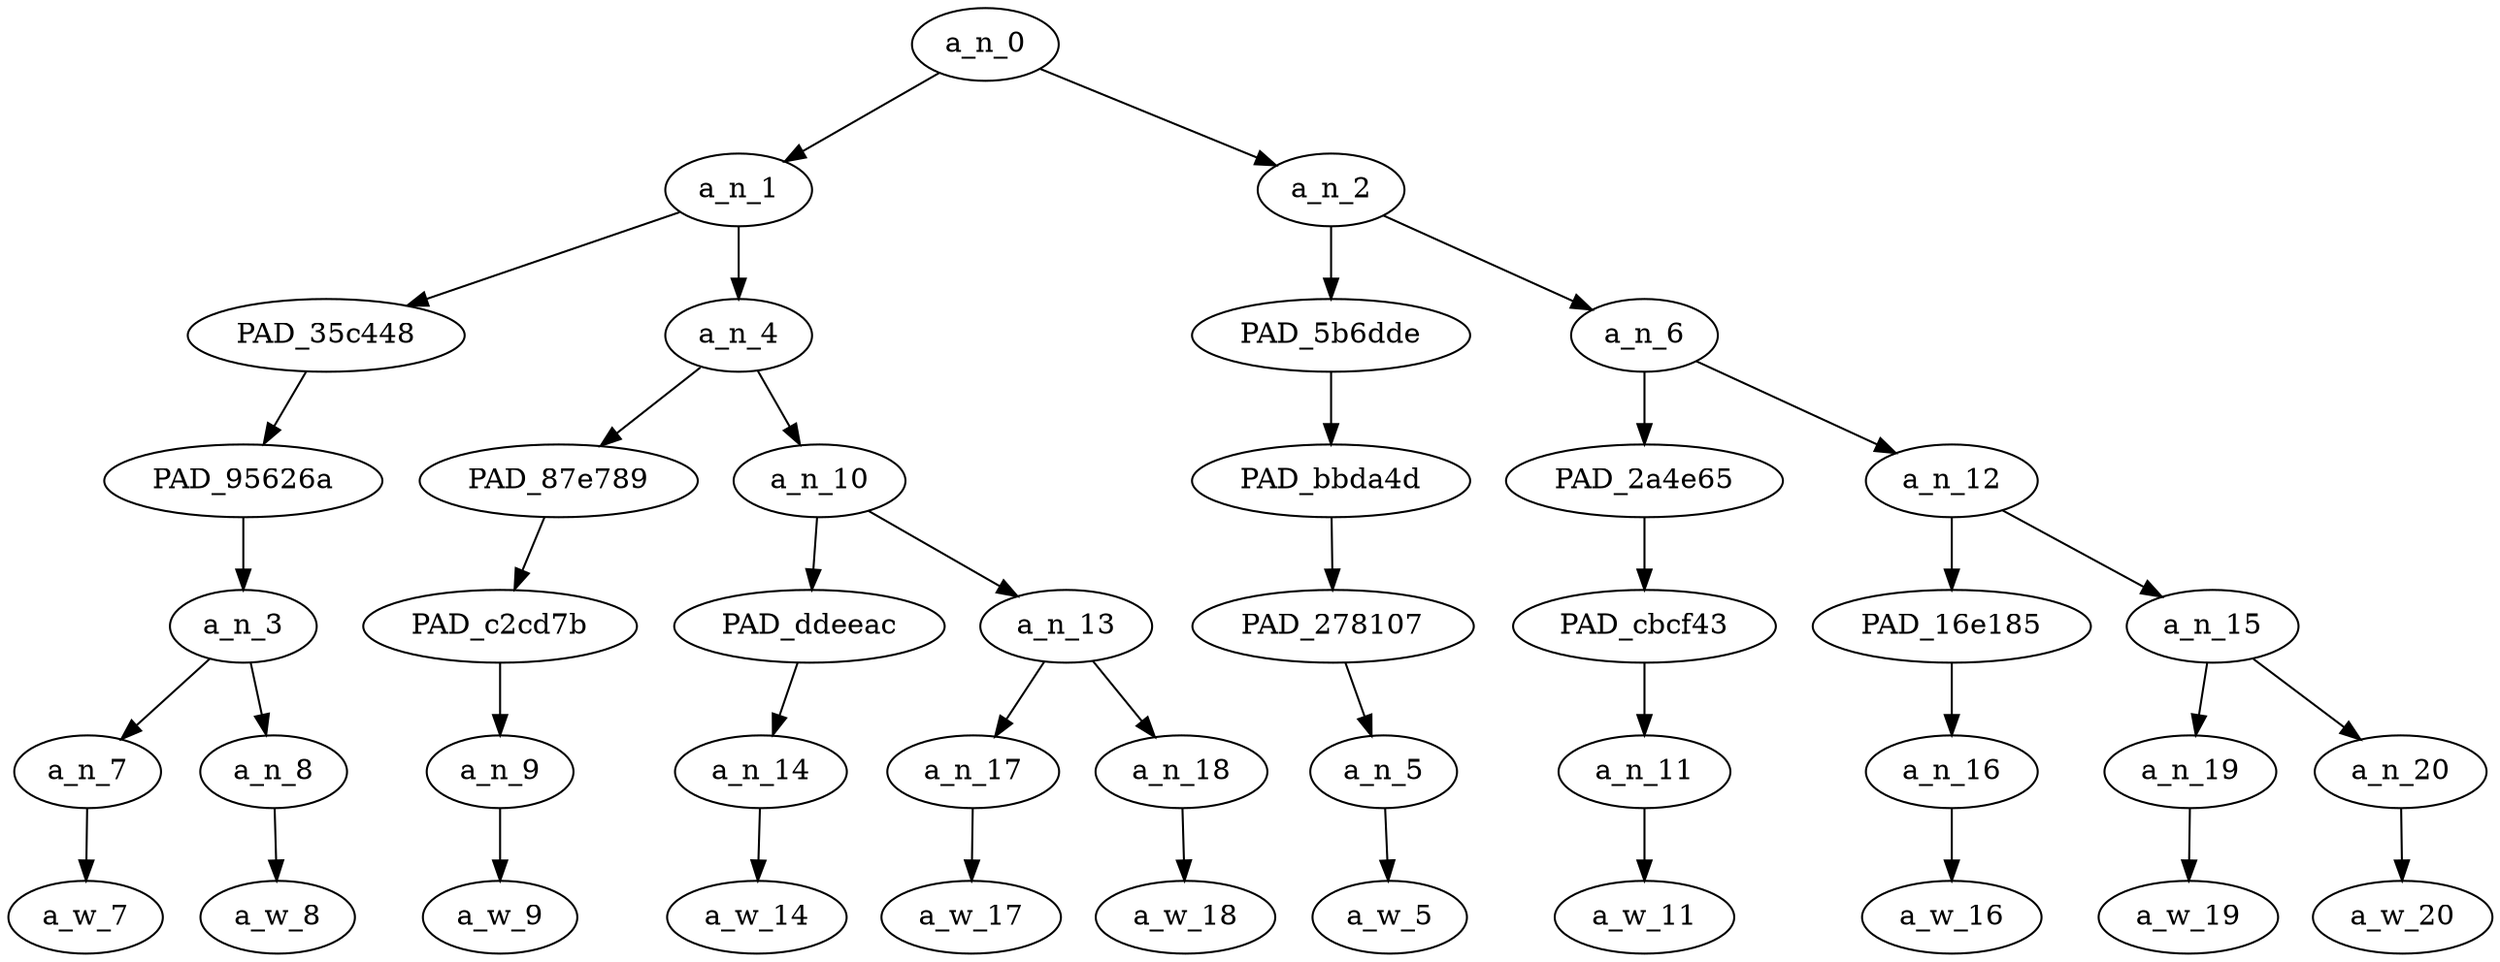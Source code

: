 strict digraph "" {
	a_n_0	[div_dir=1,
		index=0,
		level=6,
		pos="4.4375,6!",
		text_span="[0, 1, 2, 3, 4, 5, 6, 7, 8, 9, 10]",
		value=0.99999999];
	a_n_1	[div_dir=1,
		index=0,
		level=5,
		pos="1.8125,5!",
		text_span="[0, 1, 2, 3, 4, 5]",
		value=0.47255028];
	a_n_0 -> a_n_1;
	a_n_2	[div_dir=-1,
		index=1,
		level=5,
		pos="7.0625,5!",
		text_span="[6, 7, 8, 9, 10]",
		value=0.52730125];
	a_n_0 -> a_n_2;
	PAD_35c448	[div_dir=1,
		index=0,
		level=4,
		pos="0.5,4!",
		text_span="[0, 1]",
		value=0.18777593];
	a_n_1 -> PAD_35c448;
	a_n_4	[div_dir=1,
		index=1,
		level=4,
		pos="3.125,4!",
		text_span="[2, 3, 4, 5]",
		value=0.28452682];
	a_n_1 -> a_n_4;
	PAD_95626a	[div_dir=1,
		index=0,
		level=3,
		pos="0.5,3!",
		text_span="[0, 1]",
		value=0.18777593];
	PAD_35c448 -> PAD_95626a;
	a_n_3	[div_dir=1,
		index=0,
		level=2,
		pos="0.5,2!",
		text_span="[0, 1]",
		value=0.18777593];
	PAD_95626a -> a_n_3;
	a_n_7	[div_dir=1,
		index=0,
		level=1,
		pos="0.0,1!",
		text_span="[0]",
		value=0.05210169];
	a_n_3 -> a_n_7;
	a_n_8	[div_dir=1,
		index=1,
		level=1,
		pos="1.0,1!",
		text_span="[1]",
		value=0.13554595];
	a_n_3 -> a_n_8;
	a_w_7	[div_dir=0,
		index=0,
		level=0,
		pos="0,0!",
		text_span="[0]",
		value=women];
	a_n_7 -> a_w_7;
	a_w_8	[div_dir=0,
		index=1,
		level=0,
		pos="1,0!",
		text_span="[1]",
		value=boobs];
	a_n_8 -> a_w_8;
	PAD_87e789	[div_dir=1,
		index=1,
		level=3,
		pos="2.0,3!",
		text_span="[2]",
		value=0.07384487];
	a_n_4 -> PAD_87e789;
	a_n_10	[div_dir=1,
		index=2,
		level=3,
		pos="4.25,3!",
		text_span="[3, 4, 5]",
		value=0.21046817];
	a_n_4 -> a_n_10;
	PAD_c2cd7b	[div_dir=1,
		index=1,
		level=2,
		pos="2.0,2!",
		text_span="[2]",
		value=0.07384487];
	PAD_87e789 -> PAD_c2cd7b;
	a_n_9	[div_dir=1,
		index=2,
		level=1,
		pos="2.0,1!",
		text_span="[2]",
		value=0.07384487];
	PAD_c2cd7b -> a_n_9;
	a_w_9	[div_dir=0,
		index=2,
		level=0,
		pos="2,0!",
		text_span="[2]",
		value=nude];
	a_n_9 -> a_w_9;
	PAD_ddeeac	[div_dir=1,
		index=3,
		level=2,
		pos="5.0,2!",
		text_span="[5]",
		value=0.06078185];
	a_n_10 -> PAD_ddeeac;
	a_n_13	[div_dir=1,
		index=2,
		level=2,
		pos="3.5,2!",
		text_span="[3, 4]",
		value=0.14954868];
	a_n_10 -> a_n_13;
	a_n_14	[div_dir=1,
		index=5,
		level=1,
		pos="5.0,1!",
		text_span="[5]",
		value=0.06078185];
	PAD_ddeeac -> a_n_14;
	a_w_14	[div_dir=0,
		index=5,
		level=0,
		pos="5,0!",
		text_span="[5]",
		value=women1];
	a_n_14 -> a_w_14;
	a_n_17	[div_dir=1,
		index=3,
		level=1,
		pos="3.0,1!",
		text_span="[3]",
		value=0.03995981];
	a_n_13 -> a_n_17;
	a_n_18	[div_dir=1,
		index=4,
		level=1,
		pos="4.0,1!",
		text_span="[4]",
		value=0.10956775];
	a_n_13 -> a_n_18;
	a_w_17	[div_dir=0,
		index=3,
		level=0,
		pos="3,0!",
		text_span="[3]",
		value=full];
	a_n_17 -> a_w_17;
	a_w_18	[div_dir=0,
		index=4,
		level=0,
		pos="4,0!",
		text_span="[4]",
		value=breasted];
	a_n_18 -> a_w_18;
	PAD_5b6dde	[div_dir=1,
		index=2,
		level=4,
		pos="6.0,4!",
		text_span="[6]",
		value=0.15011145];
	a_n_2 -> PAD_5b6dde;
	a_n_6	[div_dir=-1,
		index=3,
		level=4,
		pos="8.125,4!",
		text_span="[7, 8, 9, 10]",
		value=0.37715270];
	a_n_2 -> a_n_6;
	PAD_bbda4d	[div_dir=1,
		index=3,
		level=3,
		pos="6.0,3!",
		text_span="[6]",
		value=0.15011145];
	PAD_5b6dde -> PAD_bbda4d;
	PAD_278107	[div_dir=1,
		index=4,
		level=2,
		pos="6.0,2!",
		text_span="[6]",
		value=0.15011145];
	PAD_bbda4d -> PAD_278107;
	a_n_5	[div_dir=1,
		index=6,
		level=1,
		pos="6.0,1!",
		text_span="[6]",
		value=0.15011145];
	PAD_278107 -> a_n_5;
	a_w_5	[div_dir=0,
		index=6,
		level=0,
		pos="6,0!",
		text_span="[6]",
		value=camsex];
	a_n_5 -> a_w_5;
	PAD_2a4e65	[div_dir=-1,
		index=4,
		level=3,
		pos="7.0,3!",
		text_span="[7]",
		value=0.06320643];
	a_n_6 -> PAD_2a4e65;
	a_n_12	[div_dir=-1,
		index=5,
		level=3,
		pos="9.25,3!",
		text_span="[8, 9, 10]",
		value=0.31383157];
	a_n_6 -> a_n_12;
	PAD_cbcf43	[div_dir=-1,
		index=5,
		level=2,
		pos="7.0,2!",
		text_span="[7]",
		value=0.06320643];
	PAD_2a4e65 -> PAD_cbcf43;
	a_n_11	[div_dir=-1,
		index=7,
		level=1,
		pos="7.0,1!",
		text_span="[7]",
		value=0.06320643];
	PAD_cbcf43 -> a_n_11;
	a_w_11	[div_dir=0,
		index=7,
		level=0,
		pos="7,0!",
		text_span="[7]",
		value=site];
	a_n_11 -> a_w_11;
	PAD_16e185	[div_dir=-1,
		index=7,
		level=2,
		pos="10.0,2!",
		text_span="[10]",
		value=0.17201791];
	a_n_12 -> PAD_16e185;
	a_n_15	[div_dir=1,
		index=6,
		level=2,
		pos="8.5,2!",
		text_span="[8, 9]",
		value=0.14171563];
	a_n_12 -> a_n_15;
	a_n_16	[div_dir=-1,
		index=10,
		level=1,
		pos="10.0,1!",
		text_span="[10]",
		value=0.17201791];
	PAD_16e185 -> a_n_16;
	a_w_16	[div_dir=0,
		index=10,
		level=0,
		pos="10,0!",
		text_span="[10]",
		value=fetish];
	a_n_16 -> a_w_16;
	a_n_19	[div_dir=1,
		index=8,
		level=1,
		pos="8.0,1!",
		text_span="[8]",
		value=0.05825793];
	a_n_15 -> a_n_19;
	a_n_20	[div_dir=1,
		index=9,
		level=1,
		pos="9.0,1!",
		text_span="[9]",
		value=0.08335076];
	a_n_15 -> a_n_20;
	a_w_19	[div_dir=0,
		index=8,
		level=0,
		pos="8,0!",
		text_span="[8]",
		value=sex];
	a_n_19 -> a_w_19;
	a_w_20	[div_dir=0,
		index=9,
		level=0,
		pos="9,0!",
		text_span="[9]",
		value=cam];
	a_n_20 -> a_w_20;
}
